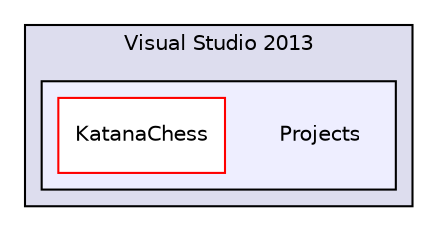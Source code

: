 digraph "C:/Users/Daniel/Documents/Visual Studio 2013/Projects" {
  compound=true
  node [ fontsize="10", fontname="Helvetica"];
  edge [ labelfontsize="10", labelfontname="Helvetica"];
  subgraph clusterdir_a1d06b5e4d8e938d2224198b3c305016 {
    graph [ bgcolor="#ddddee", pencolor="black", label="Visual Studio 2013" fontname="Helvetica", fontsize="10", URL="dir_a1d06b5e4d8e938d2224198b3c305016.html"]
  subgraph clusterdir_3cdf8d6bf576718570e411d5d100b737 {
    graph [ bgcolor="#eeeeff", pencolor="black", label="" URL="dir_3cdf8d6bf576718570e411d5d100b737.html"];
    dir_3cdf8d6bf576718570e411d5d100b737 [shape=plaintext label="Projects"];
    dir_eadb2313429991876814a02567d40477 [shape=box label="KatanaChess" color="red" fillcolor="white" style="filled" URL="dir_eadb2313429991876814a02567d40477.html"];
  }
  }
}
